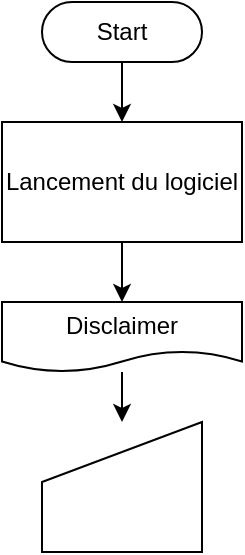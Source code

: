 <mxfile version="23.1.0" type="github">
  <diagram name="Page-1" id="YQneNfIJC-kv5Mov8Hgv">
    <mxGraphModel dx="1050" dy="542" grid="1" gridSize="10" guides="1" tooltips="1" connect="1" arrows="1" fold="1" page="1" pageScale="1" pageWidth="827" pageHeight="1169" math="0" shadow="0">
      <root>
        <mxCell id="0" />
        <mxCell id="1" parent="0" />
        <mxCell id="FX0ZpY_ByNPHgCRoeu5s-3" value="" style="edgeStyle=orthogonalEdgeStyle;rounded=0;orthogonalLoop=1;jettySize=auto;html=1;" edge="1" parent="1" source="FX0ZpY_ByNPHgCRoeu5s-1" target="FX0ZpY_ByNPHgCRoeu5s-2">
          <mxGeometry relative="1" as="geometry" />
        </mxCell>
        <mxCell id="FX0ZpY_ByNPHgCRoeu5s-1" value="Start" style="html=1;dashed=0;whiteSpace=wrap;shape=mxgraph.dfd.start" vertex="1" parent="1">
          <mxGeometry x="374" y="30" width="80" height="30" as="geometry" />
        </mxCell>
        <mxCell id="FX0ZpY_ByNPHgCRoeu5s-5" value="" style="edgeStyle=orthogonalEdgeStyle;rounded=0;orthogonalLoop=1;jettySize=auto;html=1;" edge="1" parent="1" source="FX0ZpY_ByNPHgCRoeu5s-2" target="FX0ZpY_ByNPHgCRoeu5s-4">
          <mxGeometry relative="1" as="geometry" />
        </mxCell>
        <mxCell id="FX0ZpY_ByNPHgCRoeu5s-2" value="Lancement du logiciel" style="whiteSpace=wrap;html=1;dashed=0;" vertex="1" parent="1">
          <mxGeometry x="354" y="90" width="120" height="60" as="geometry" />
        </mxCell>
        <mxCell id="FX0ZpY_ByNPHgCRoeu5s-7" value="" style="edgeStyle=orthogonalEdgeStyle;rounded=0;orthogonalLoop=1;jettySize=auto;html=1;" edge="1" parent="1" source="FX0ZpY_ByNPHgCRoeu5s-4" target="FX0ZpY_ByNPHgCRoeu5s-6">
          <mxGeometry relative="1" as="geometry" />
        </mxCell>
        <mxCell id="FX0ZpY_ByNPHgCRoeu5s-4" value="Disclaimer" style="shape=document;whiteSpace=wrap;html=1;boundedLbl=1;dashed=0;" vertex="1" parent="1">
          <mxGeometry x="354" y="180" width="120" height="35" as="geometry" />
        </mxCell>
        <mxCell id="FX0ZpY_ByNPHgCRoeu5s-6" value="" style="shape=manualInput;whiteSpace=wrap;html=1;" vertex="1" parent="1">
          <mxGeometry x="374" y="240" width="80" height="65" as="geometry" />
        </mxCell>
      </root>
    </mxGraphModel>
  </diagram>
</mxfile>
